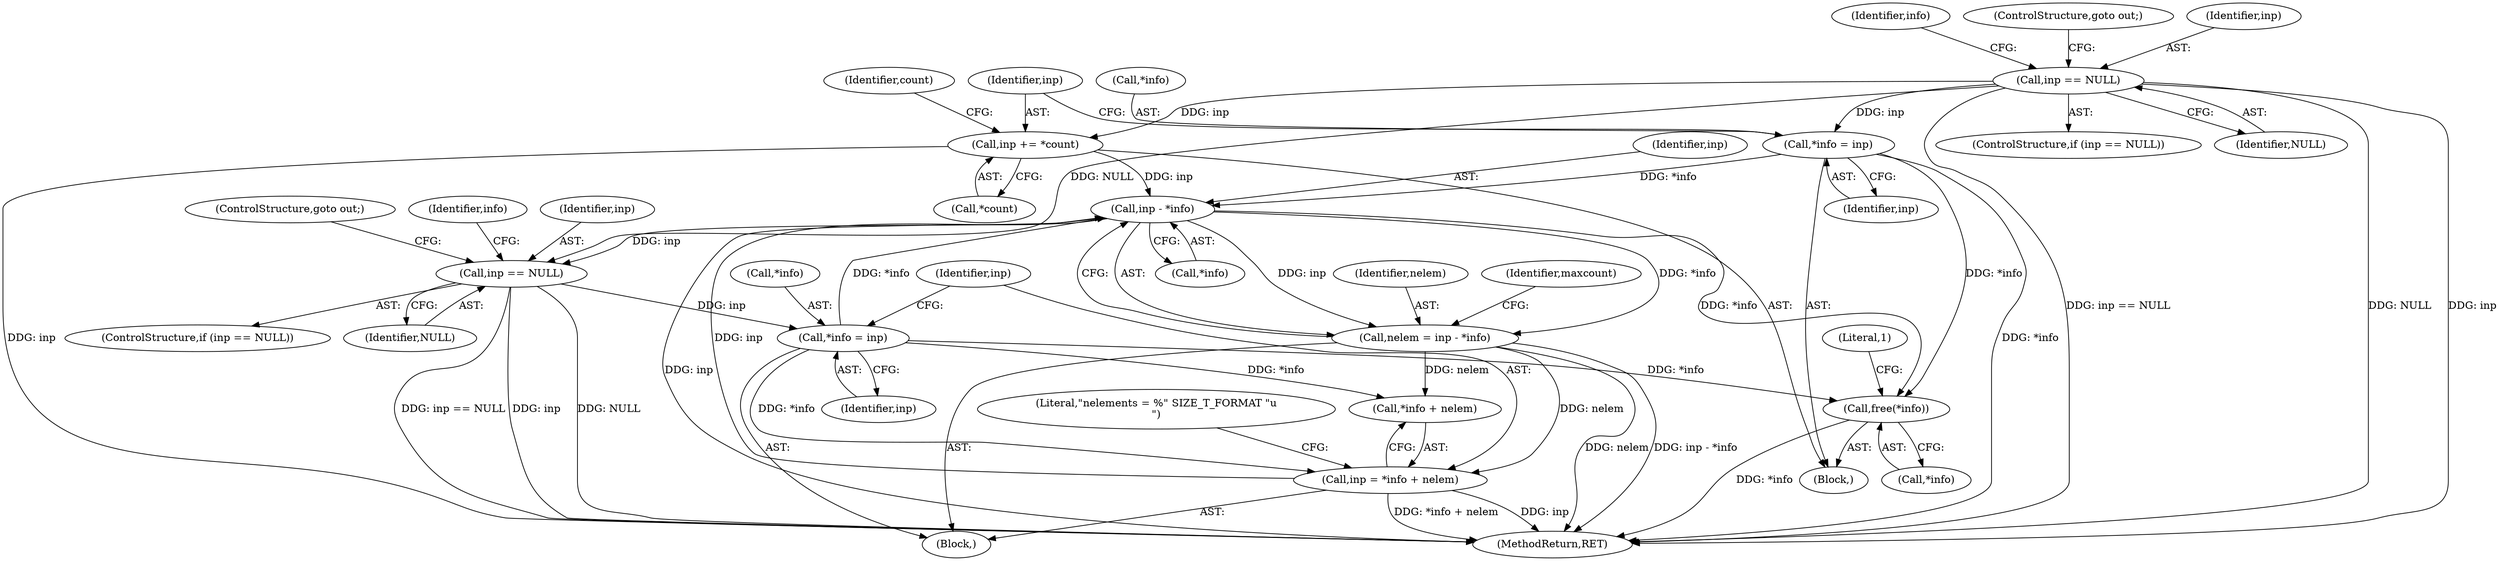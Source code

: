 digraph "0_file_1aec04dbf8a24b8a6ba64c4f74efa0628e36db0b@API" {
"1000833" [label="(Call,free(*info))"];
"1000648" [label="(Call,inp - *info)"];
"1000675" [label="(Call,inp = *info + nelem)"];
"1000671" [label="(Call,*info = inp)"];
"1000667" [label="(Call,inp == NULL)"];
"1000218" [label="(Call,inp == NULL)"];
"1000646" [label="(Call,nelem = inp - *info)"];
"1000226" [label="(Call,inp += *count)"];
"1000222" [label="(Call,*info = inp)"];
"1000649" [label="(Identifier,inp)"];
"1000667" [label="(Call,inp == NULL)"];
"1000672" [label="(Call,*info)"];
"1000218" [label="(Call,inp == NULL)"];
"1000232" [label="(Identifier,count)"];
"1000839" [label="(MethodReturn,RET)"];
"1000674" [label="(Identifier,inp)"];
"1000670" [label="(ControlStructure,goto out;)"];
"1000647" [label="(Identifier,nelem)"];
"1000226" [label="(Call,inp += *count)"];
"1000227" [label="(Identifier,inp)"];
"1000644" [label="(Block,)"];
"1000217" [label="(ControlStructure,if (inp == NULL))"];
"1000224" [label="(Identifier,info)"];
"1000656" [label="(Identifier,maxcount)"];
"1000677" [label="(Call,*info + nelem)"];
"1000666" [label="(ControlStructure,if (inp == NULL))"];
"1000675" [label="(Call,inp = *info + nelem)"];
"1000673" [label="(Identifier,info)"];
"1000650" [label="(Call,*info)"];
"1000683" [label="(Literal,\"nelements = %\" SIZE_T_FORMAT \"u\n\")"];
"1000668" [label="(Identifier,inp)"];
"1000228" [label="(Call,*count)"];
"1000225" [label="(Identifier,inp)"];
"1000676" [label="(Identifier,inp)"];
"1000833" [label="(Call,free(*info))"];
"1000834" [label="(Call,*info)"];
"1000838" [label="(Literal,1)"];
"1000223" [label="(Call,*info)"];
"1000646" [label="(Call,nelem = inp - *info)"];
"1000220" [label="(Identifier,NULL)"];
"1000671" [label="(Call,*info = inp)"];
"1000221" [label="(ControlStructure,goto out;)"];
"1000219" [label="(Identifier,inp)"];
"1000669" [label="(Identifier,NULL)"];
"1000107" [label="(Block,)"];
"1000648" [label="(Call,inp - *info)"];
"1000222" [label="(Call,*info = inp)"];
"1000833" -> "1000107"  [label="AST: "];
"1000833" -> "1000834"  [label="CFG: "];
"1000834" -> "1000833"  [label="AST: "];
"1000838" -> "1000833"  [label="CFG: "];
"1000833" -> "1000839"  [label="DDG: *info"];
"1000648" -> "1000833"  [label="DDG: *info"];
"1000222" -> "1000833"  [label="DDG: *info"];
"1000671" -> "1000833"  [label="DDG: *info"];
"1000648" -> "1000646"  [label="AST: "];
"1000648" -> "1000650"  [label="CFG: "];
"1000649" -> "1000648"  [label="AST: "];
"1000650" -> "1000648"  [label="AST: "];
"1000646" -> "1000648"  [label="CFG: "];
"1000648" -> "1000839"  [label="DDG: inp"];
"1000648" -> "1000646"  [label="DDG: inp"];
"1000648" -> "1000646"  [label="DDG: *info"];
"1000675" -> "1000648"  [label="DDG: inp"];
"1000226" -> "1000648"  [label="DDG: inp"];
"1000222" -> "1000648"  [label="DDG: *info"];
"1000671" -> "1000648"  [label="DDG: *info"];
"1000648" -> "1000667"  [label="DDG: inp"];
"1000675" -> "1000644"  [label="AST: "];
"1000675" -> "1000677"  [label="CFG: "];
"1000676" -> "1000675"  [label="AST: "];
"1000677" -> "1000675"  [label="AST: "];
"1000683" -> "1000675"  [label="CFG: "];
"1000675" -> "1000839"  [label="DDG: inp"];
"1000675" -> "1000839"  [label="DDG: *info + nelem"];
"1000671" -> "1000675"  [label="DDG: *info"];
"1000646" -> "1000675"  [label="DDG: nelem"];
"1000671" -> "1000644"  [label="AST: "];
"1000671" -> "1000674"  [label="CFG: "];
"1000672" -> "1000671"  [label="AST: "];
"1000674" -> "1000671"  [label="AST: "];
"1000676" -> "1000671"  [label="CFG: "];
"1000667" -> "1000671"  [label="DDG: inp"];
"1000671" -> "1000677"  [label="DDG: *info"];
"1000667" -> "1000666"  [label="AST: "];
"1000667" -> "1000669"  [label="CFG: "];
"1000668" -> "1000667"  [label="AST: "];
"1000669" -> "1000667"  [label="AST: "];
"1000670" -> "1000667"  [label="CFG: "];
"1000673" -> "1000667"  [label="CFG: "];
"1000667" -> "1000839"  [label="DDG: inp"];
"1000667" -> "1000839"  [label="DDG: NULL"];
"1000667" -> "1000839"  [label="DDG: inp == NULL"];
"1000218" -> "1000667"  [label="DDG: NULL"];
"1000218" -> "1000217"  [label="AST: "];
"1000218" -> "1000220"  [label="CFG: "];
"1000219" -> "1000218"  [label="AST: "];
"1000220" -> "1000218"  [label="AST: "];
"1000221" -> "1000218"  [label="CFG: "];
"1000224" -> "1000218"  [label="CFG: "];
"1000218" -> "1000839"  [label="DDG: inp"];
"1000218" -> "1000839"  [label="DDG: inp == NULL"];
"1000218" -> "1000839"  [label="DDG: NULL"];
"1000218" -> "1000222"  [label="DDG: inp"];
"1000218" -> "1000226"  [label="DDG: inp"];
"1000646" -> "1000644"  [label="AST: "];
"1000647" -> "1000646"  [label="AST: "];
"1000656" -> "1000646"  [label="CFG: "];
"1000646" -> "1000839"  [label="DDG: nelem"];
"1000646" -> "1000839"  [label="DDG: inp - *info"];
"1000646" -> "1000677"  [label="DDG: nelem"];
"1000226" -> "1000107"  [label="AST: "];
"1000226" -> "1000228"  [label="CFG: "];
"1000227" -> "1000226"  [label="AST: "];
"1000228" -> "1000226"  [label="AST: "];
"1000232" -> "1000226"  [label="CFG: "];
"1000226" -> "1000839"  [label="DDG: inp"];
"1000222" -> "1000107"  [label="AST: "];
"1000222" -> "1000225"  [label="CFG: "];
"1000223" -> "1000222"  [label="AST: "];
"1000225" -> "1000222"  [label="AST: "];
"1000227" -> "1000222"  [label="CFG: "];
"1000222" -> "1000839"  [label="DDG: *info"];
}
